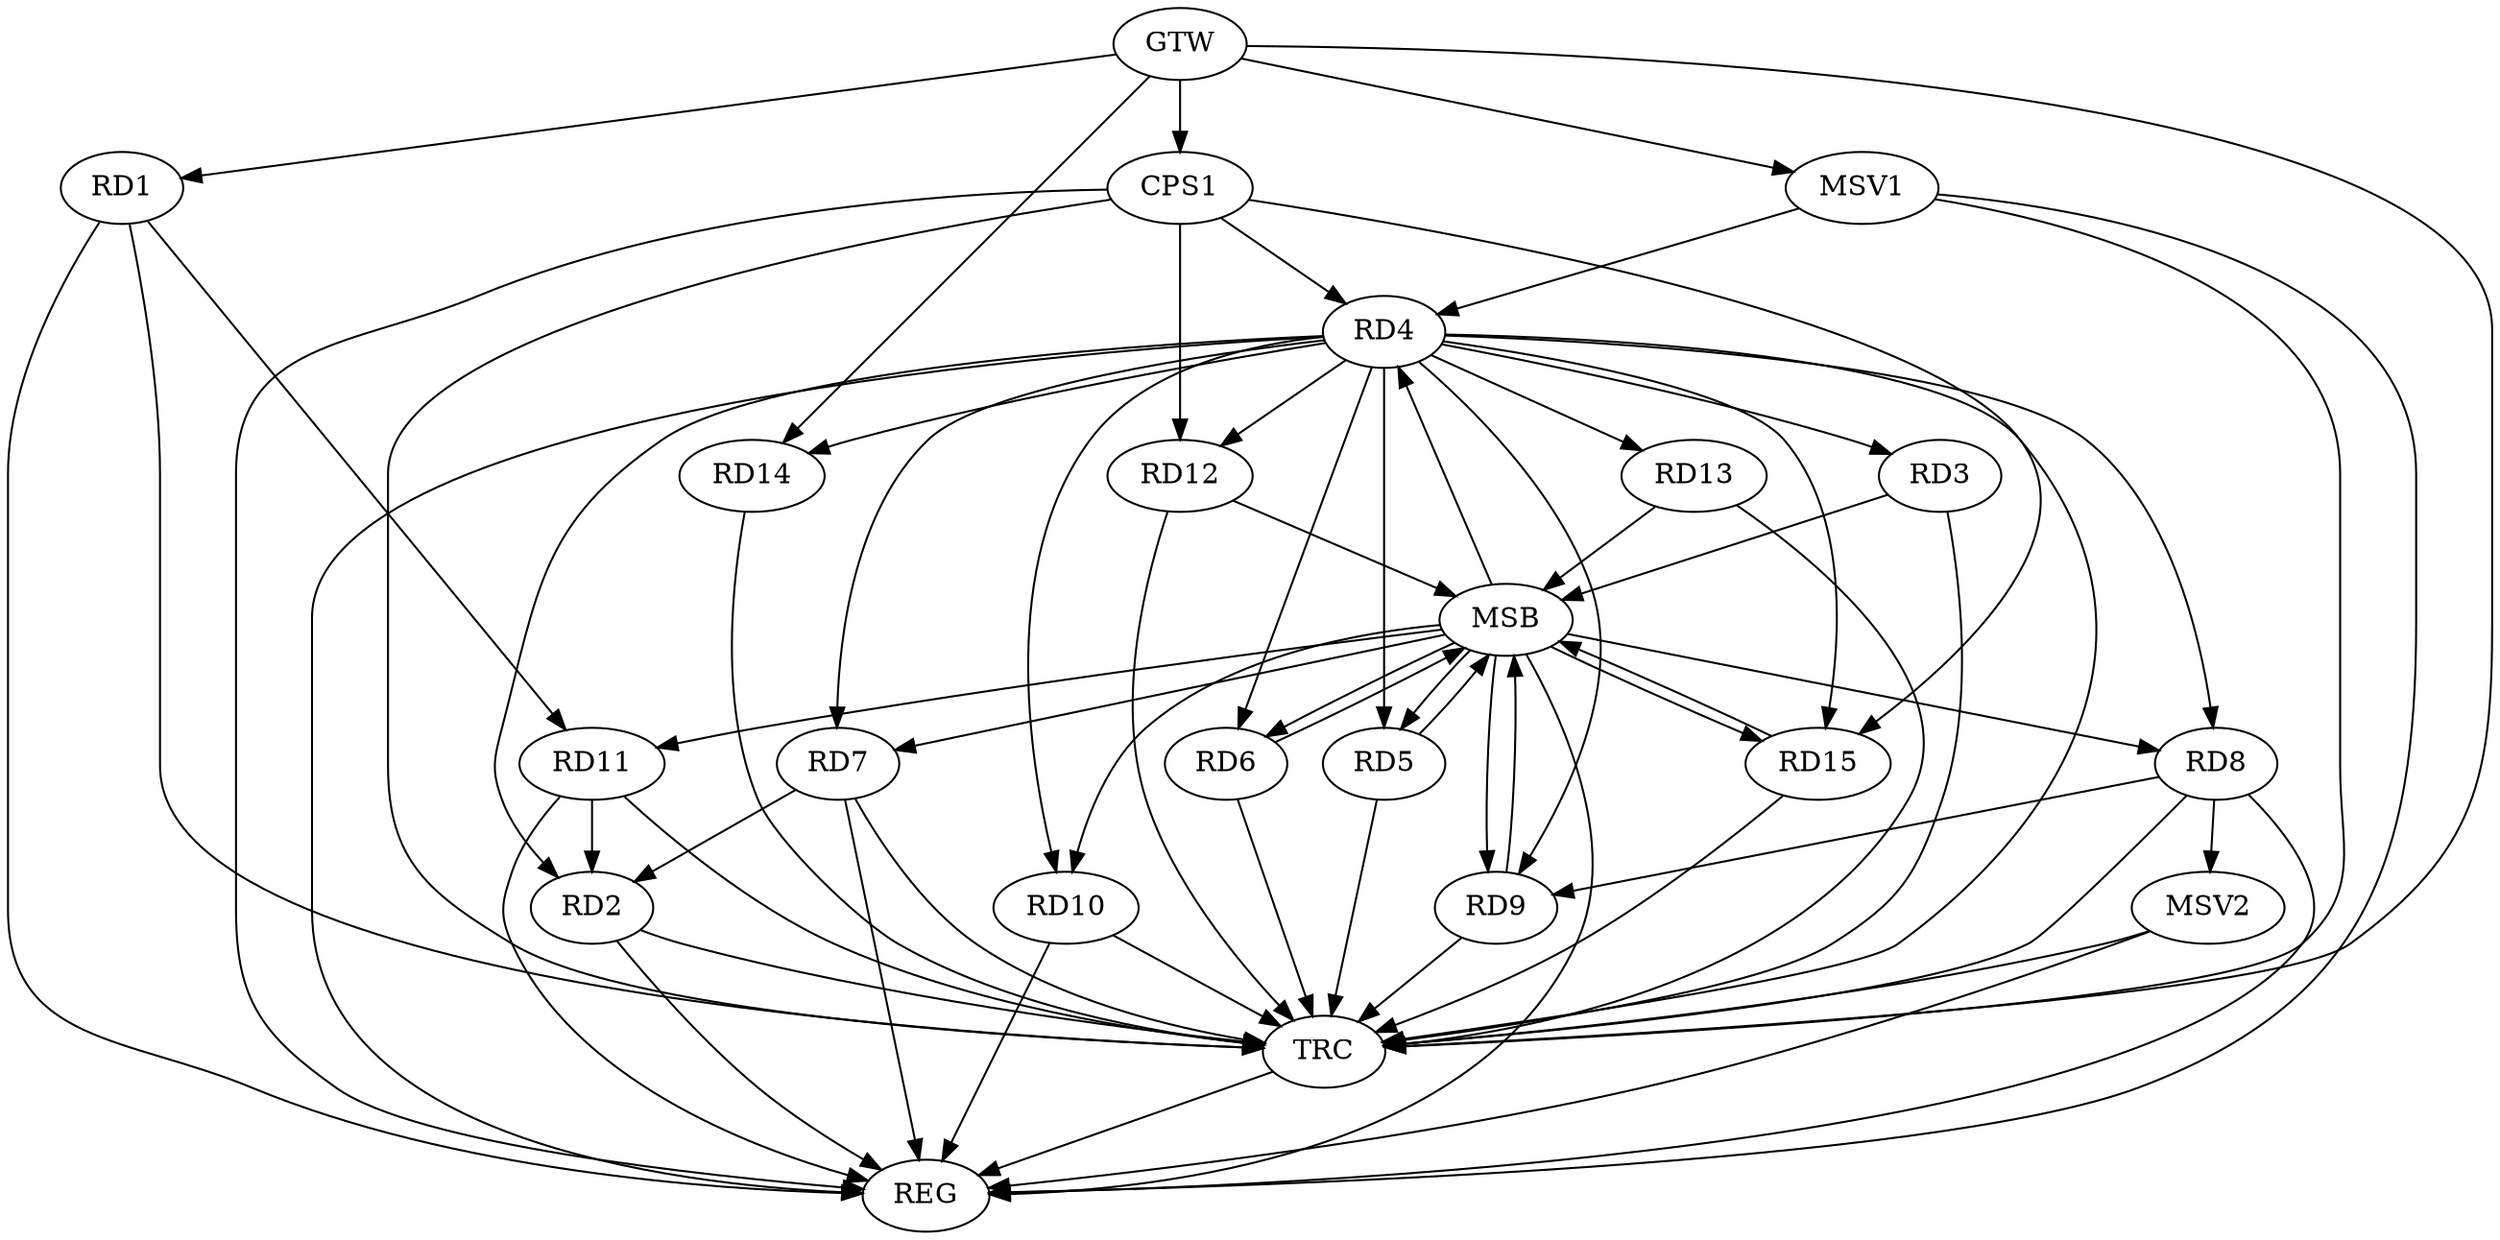 strict digraph G {
  RD1 [ label="RD1" ];
  RD2 [ label="RD2" ];
  RD3 [ label="RD3" ];
  RD4 [ label="RD4" ];
  RD5 [ label="RD5" ];
  RD6 [ label="RD6" ];
  RD7 [ label="RD7" ];
  RD8 [ label="RD8" ];
  RD9 [ label="RD9" ];
  RD10 [ label="RD10" ];
  RD11 [ label="RD11" ];
  RD12 [ label="RD12" ];
  RD13 [ label="RD13" ];
  RD14 [ label="RD14" ];
  RD15 [ label="RD15" ];
  CPS1 [ label="CPS1" ];
  GTW [ label="GTW" ];
  REG [ label="REG" ];
  MSB [ label="MSB" ];
  TRC [ label="TRC" ];
  MSV1 [ label="MSV1" ];
  MSV2 [ label="MSV2" ];
  RD1 -> RD11;
  RD4 -> RD2;
  RD7 -> RD2;
  RD11 -> RD2;
  RD4 -> RD9;
  RD4 -> RD13;
  RD8 -> RD9;
  CPS1 -> RD4;
  CPS1 -> RD12;
  CPS1 -> RD15;
  GTW -> RD1;
  GTW -> RD14;
  GTW -> CPS1;
  RD1 -> REG;
  RD2 -> REG;
  RD4 -> REG;
  RD7 -> REG;
  RD8 -> REG;
  RD10 -> REG;
  RD11 -> REG;
  CPS1 -> REG;
  RD3 -> MSB;
  MSB -> RD11;
  MSB -> REG;
  RD5 -> MSB;
  MSB -> RD4;
  MSB -> RD6;
  MSB -> RD9;
  RD6 -> MSB;
  MSB -> RD15;
  RD9 -> MSB;
  MSB -> RD5;
  MSB -> RD8;
  RD12 -> MSB;
  MSB -> RD10;
  RD13 -> MSB;
  MSB -> RD7;
  RD15 -> MSB;
  RD1 -> TRC;
  RD2 -> TRC;
  RD3 -> TRC;
  RD4 -> TRC;
  RD5 -> TRC;
  RD6 -> TRC;
  RD7 -> TRC;
  RD8 -> TRC;
  RD9 -> TRC;
  RD10 -> TRC;
  RD11 -> TRC;
  RD12 -> TRC;
  RD13 -> TRC;
  RD14 -> TRC;
  RD15 -> TRC;
  CPS1 -> TRC;
  GTW -> TRC;
  TRC -> REG;
  RD4 -> RD14;
  RD4 -> RD3;
  RD4 -> RD10;
  RD4 -> RD8;
  RD4 -> RD5;
  RD4 -> RD7;
  RD4 -> RD12;
  RD4 -> RD6;
  RD4 -> RD15;
  MSV1 -> RD4;
  GTW -> MSV1;
  MSV1 -> REG;
  MSV1 -> TRC;
  RD8 -> MSV2;
  MSV2 -> REG;
  MSV2 -> TRC;
}
